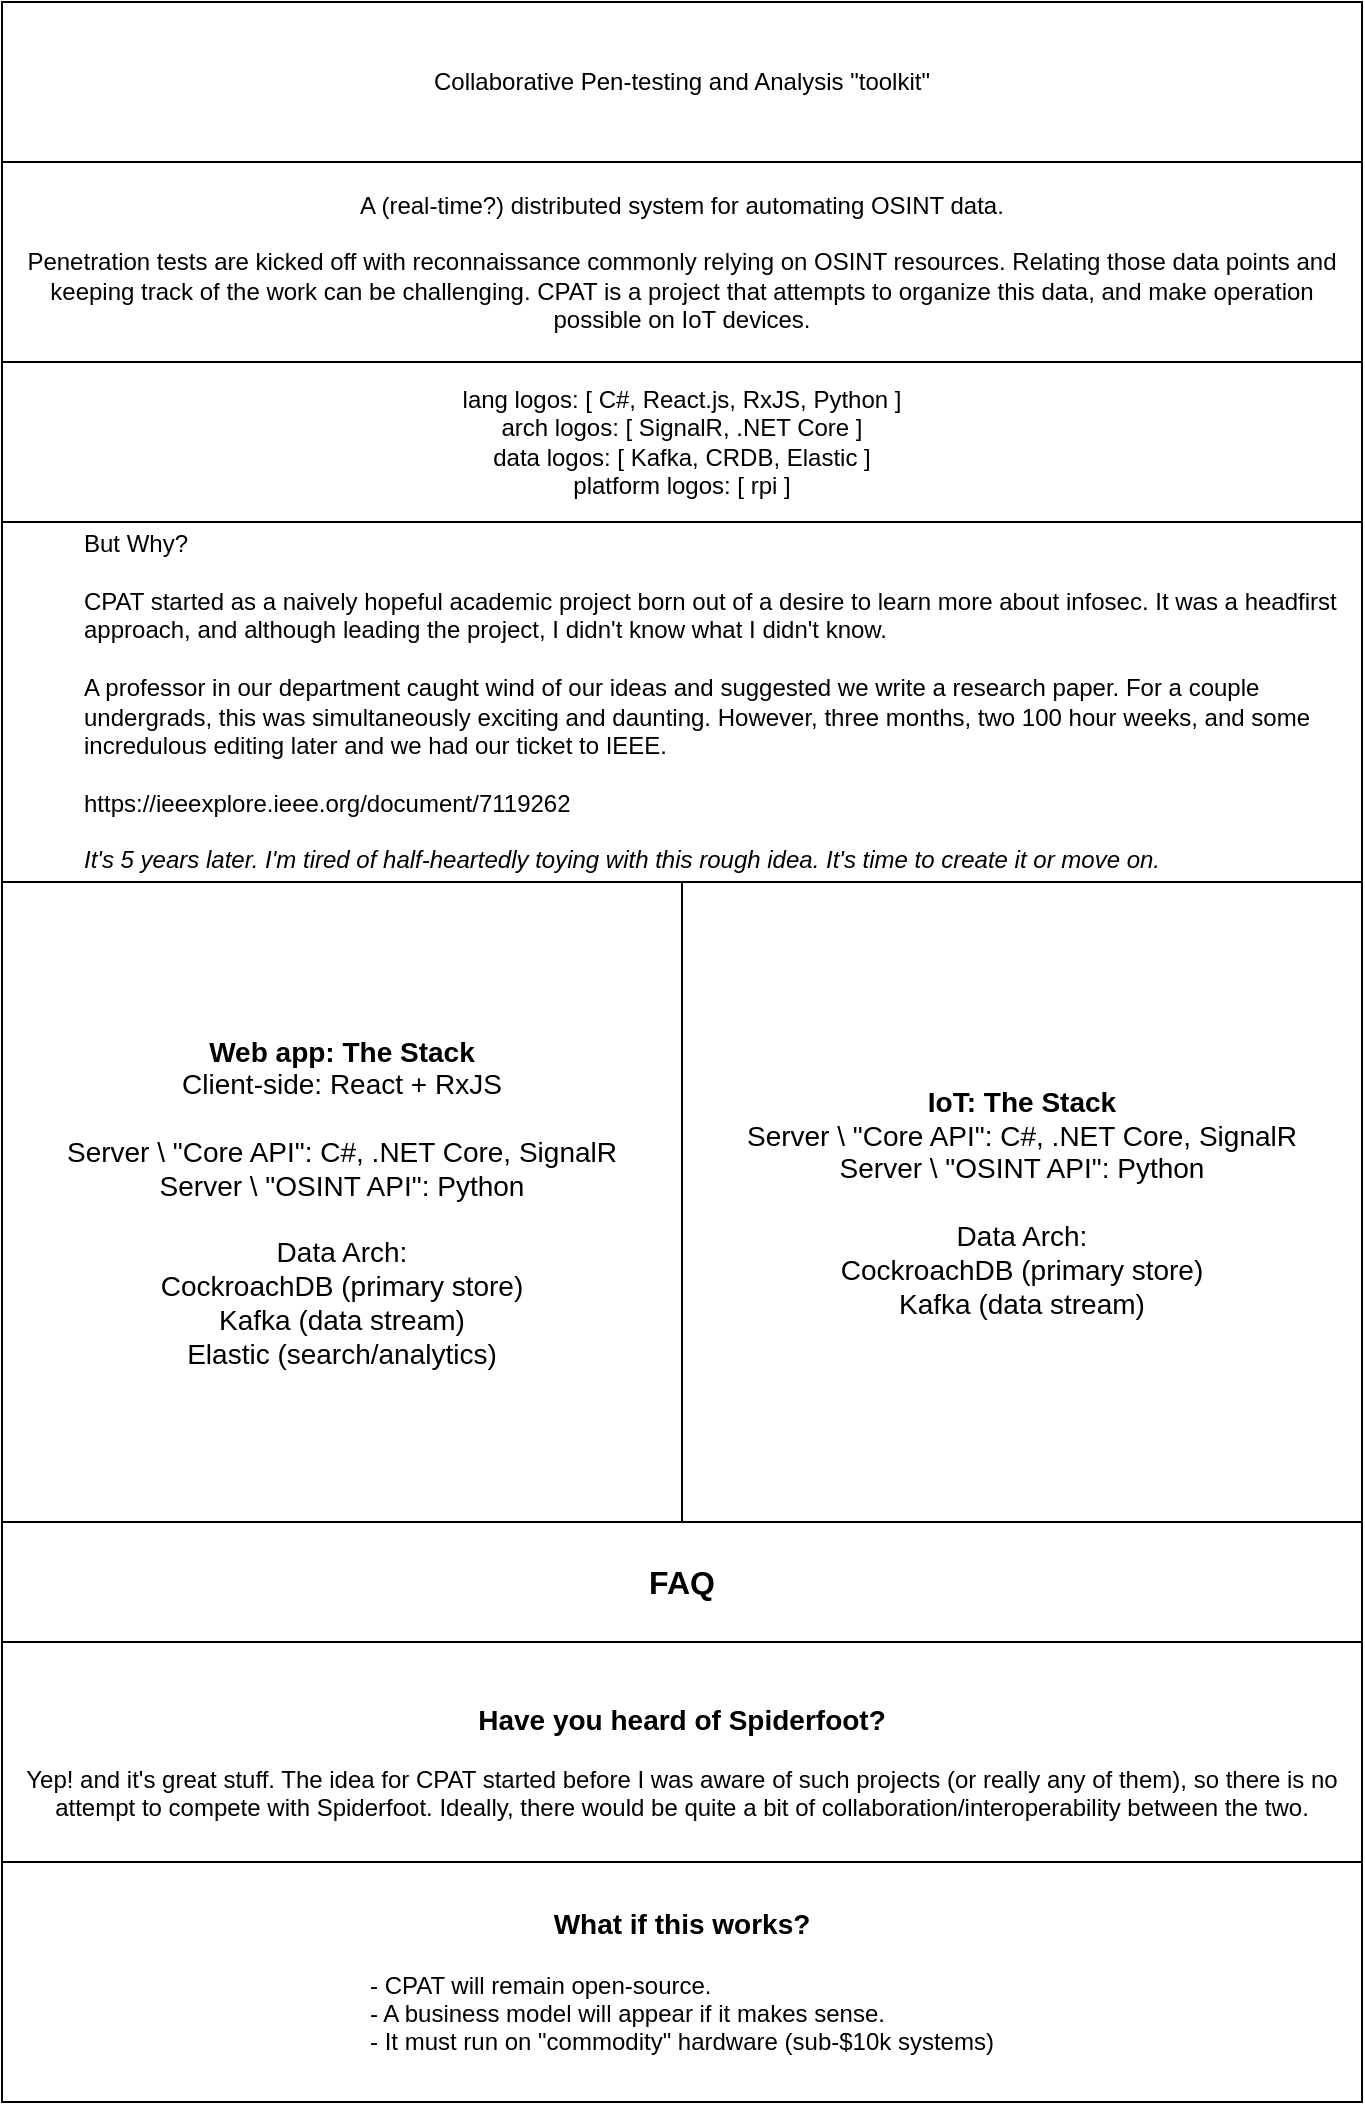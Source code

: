 <mxfile version="12.6.5" type="device"><diagram id="koJHAiLOAJYH0E39BVM7" name="Page-1"><mxGraphModel dx="1086" dy="966" grid="1" gridSize="10" guides="1" tooltips="1" connect="1" arrows="1" fold="1" page="1" pageScale="1" pageWidth="850" pageHeight="1100" math="0" shadow="0"><root><mxCell id="0"/><mxCell id="1" parent="0"/><mxCell id="3PiD_LU7glAflUowujsS-1" value="Collaborative Pen-testing and Analysis &quot;toolkit&quot;" style="rounded=0;whiteSpace=wrap;html=1;" vertex="1" parent="1"><mxGeometry x="80" y="20" width="680" height="80" as="geometry"/></mxCell><mxCell id="3PiD_LU7glAflUowujsS-2" value="lang logos: [ C#, React.js, RxJS, Python ]&lt;br&gt;arch logos: [ SignalR, .NET Core ]&lt;br&gt;data logos: [ Kafka, CRDB, Elastic ]&lt;br&gt;platform logos: [ rpi ]" style="rounded=0;whiteSpace=wrap;html=1;" vertex="1" parent="1"><mxGeometry x="80" y="200" width="680" height="80" as="geometry"/></mxCell><mxCell id="3PiD_LU7glAflUowujsS-3" value="A (real-time?) distributed system for automating OSINT data.&lt;br&gt;&lt;br&gt;Penetration tests are kicked off with reconnaissance commonly relying on OSINT resources. Relating those data points and keeping track of the work can be challenging. CPAT is a project that attempts to organize this data, and make operation possible on IoT devices." style="rounded=0;whiteSpace=wrap;html=1;" vertex="1" parent="1"><mxGeometry x="80" y="100" width="680" height="100" as="geometry"/></mxCell><mxCell id="3PiD_LU7glAflUowujsS-4" value="&lt;b&gt;&lt;font style=&quot;font-size: 14px&quot;&gt;Have you heard of Spiderfoot?&lt;/font&gt;&lt;br&gt;&lt;/b&gt;&lt;br&gt;Yep! and it's great stuff. The idea for CPAT started before I was aware of such projects (or really any of them), so there is no attempt to compete with Spiderfoot. Ideally, there would be quite a bit of collaboration/interoperability between the two." style="rounded=0;whiteSpace=wrap;html=1;" vertex="1" parent="1"><mxGeometry x="80" y="840" width="680" height="120" as="geometry"/></mxCell><mxCell id="3PiD_LU7glAflUowujsS-5" value="&lt;font style=&quot;font-size: 14px&quot;&gt;&lt;b&gt;What if this works?&lt;/b&gt;&lt;/font&gt;&lt;br&gt;&lt;br&gt;&lt;div style=&quot;text-align: left&quot;&gt;&lt;span&gt;- CPAT will remain open-source.&lt;/span&gt;&lt;/div&gt;&lt;div style=&quot;text-align: left&quot;&gt;&lt;span&gt;- A business model will appear if it makes sense.&lt;/span&gt;&lt;/div&gt;&lt;div style=&quot;text-align: left&quot;&gt;&lt;span&gt;- It must run on &quot;commodity&quot; hardware (sub-$10k systems)&lt;/span&gt;&lt;/div&gt;" style="rounded=0;whiteSpace=wrap;html=1;" vertex="1" parent="1"><mxGeometry x="80" y="950" width="680" height="120" as="geometry"/></mxCell><mxCell id="3PiD_LU7glAflUowujsS-6" value="&lt;b&gt;&lt;font style=&quot;font-size: 16px&quot;&gt;FAQ&lt;/font&gt;&lt;/b&gt;" style="rounded=0;whiteSpace=wrap;html=1;" vertex="1" parent="1"><mxGeometry x="80" y="780" width="680" height="60" as="geometry"/></mxCell><mxCell id="3PiD_LU7glAflUowujsS-8" value="&lt;blockquote style=&quot;margin: 0 0 0 40px ; border: none ; padding: 0px&quot;&gt;&lt;div style=&quot;text-align: left&quot;&gt;&lt;span&gt;But Why?&lt;/span&gt;&lt;/div&gt;&lt;div style=&quot;text-align: left&quot;&gt;&lt;br&gt;&lt;/div&gt;&lt;div style=&quot;text-align: left&quot;&gt;&lt;span&gt;CPAT started as a naively hopeful academic project born out of a desire to learn more about infosec. It was a headfirst approach, and although leading the project, I didn't know what I didn't know.&lt;/span&gt;&lt;/div&gt;&lt;div style=&quot;text-align: left&quot;&gt;&lt;br&gt;&lt;/div&gt;&lt;div style=&quot;text-align: left&quot;&gt;&lt;span&gt;A professor in our department caught wind of our ideas and suggested we write a research paper. For a couple undergrads, this was simultaneously exciting and daunting. However, three months, two 100 hour weeks, and some incredulous editing later and we had our ticket to IEEE.&amp;nbsp;&lt;/span&gt;&lt;/div&gt;&lt;div style=&quot;text-align: left&quot;&gt;&lt;br&gt;&lt;/div&gt;&lt;div style=&quot;text-align: left&quot;&gt;&lt;span&gt;https://ieeexplore.ieee.org/document/7119262&lt;/span&gt;&lt;/div&gt;&lt;div style=&quot;text-align: left&quot;&gt;&lt;span&gt;&lt;br&gt;&lt;/span&gt;&lt;/div&gt;&lt;div style=&quot;text-align: left&quot;&gt;&lt;span&gt;&lt;i&gt;It's 5 years later. I'm tired of half-heartedly toying with this rough idea. It's time to create it or move on.&lt;/i&gt;&lt;/span&gt;&lt;/div&gt;&lt;/blockquote&gt;" style="rounded=0;whiteSpace=wrap;html=1;align=center;" vertex="1" parent="1"><mxGeometry x="80" y="280" width="680" height="180" as="geometry"/></mxCell><mxCell id="3PiD_LU7glAflUowujsS-9" value="&lt;font style=&quot;font-size: 14px&quot;&gt;&lt;b&gt;Web app: The Stack&lt;/b&gt;&lt;br&gt;Client-side: React + RxJS&lt;br&gt;&lt;br&gt;Server \ &quot;Core API&quot;: C#, .NET Core, SignalR&lt;br&gt;Server \ &quot;OSINT API&quot;: Python&lt;br&gt;&lt;br&gt;Data Arch: &lt;br&gt;CockroachDB (primary store)&lt;br&gt;Kafka (data stream)&lt;br&gt;Elastic (search/analytics)&lt;br&gt;&lt;/font&gt;" style="rounded=0;whiteSpace=wrap;html=1;" vertex="1" parent="1"><mxGeometry x="80" y="460" width="340" height="320" as="geometry"/></mxCell><mxCell id="3PiD_LU7glAflUowujsS-10" value="&lt;font style=&quot;font-size: 14px&quot;&gt;&lt;b&gt;IoT: The Stack&lt;/b&gt;&lt;br&gt;Server \ &quot;Core API&quot;: C#, .NET Core, SignalR&lt;br&gt;Server \ &quot;OSINT API&quot;: Python&lt;br&gt;&lt;br&gt;Data Arch: &lt;br&gt;CockroachDB (primary store)&lt;br&gt;Kafka (data stream)&lt;br&gt;&lt;/font&gt;" style="rounded=0;whiteSpace=wrap;html=1;" vertex="1" parent="1"><mxGeometry x="420" y="460" width="340" height="320" as="geometry"/></mxCell></root></mxGraphModel></diagram></mxfile>